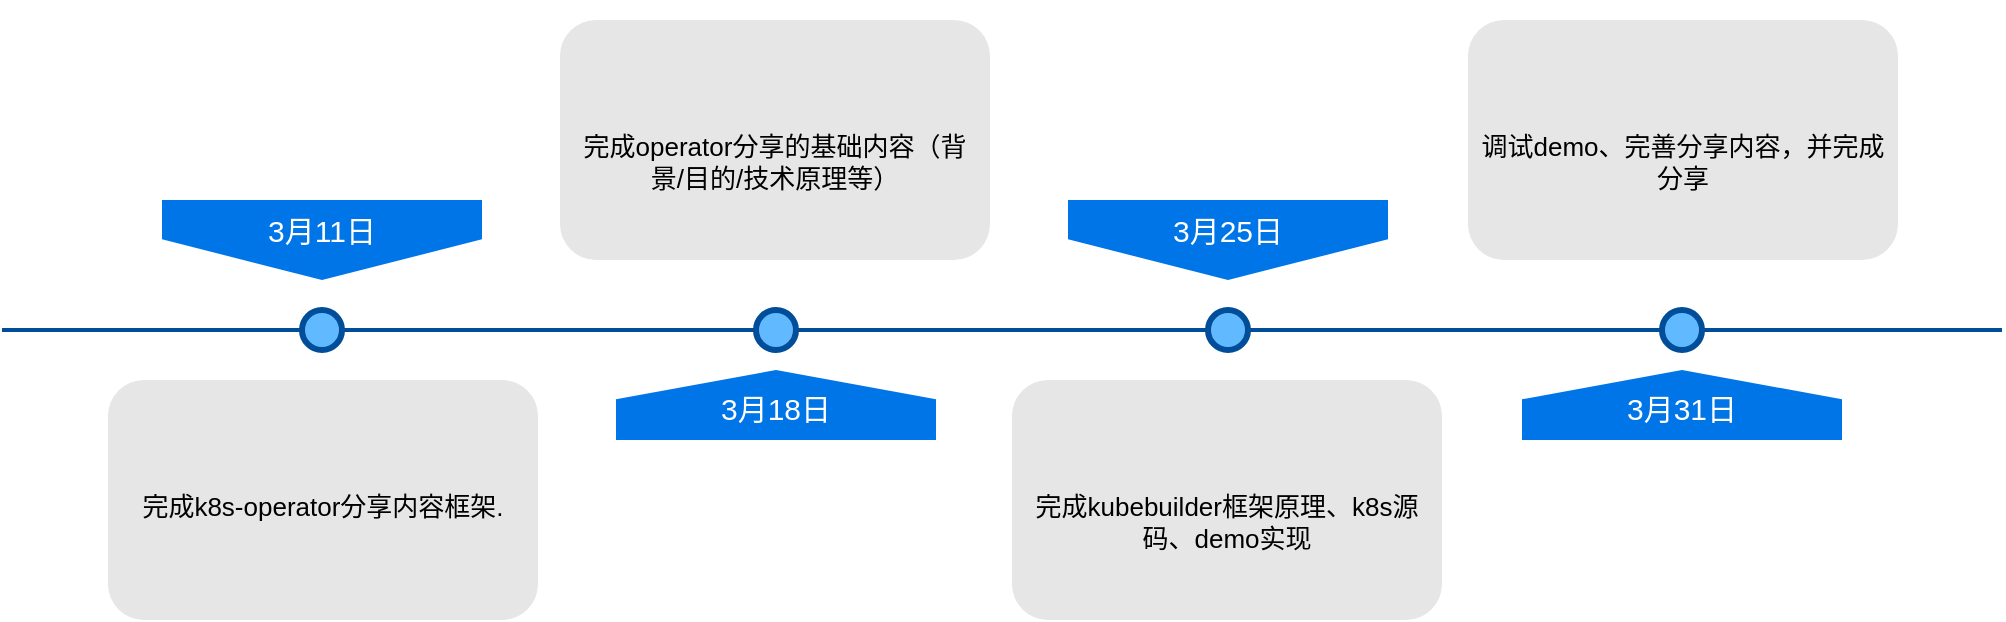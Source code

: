 <mxfile version="16.6.1" type="github">
  <diagram id="EE_QAnR2eOXKkChqaZj-" name="Page-1">
    <mxGraphModel dx="1426" dy="794" grid="1" gridSize="10" guides="1" tooltips="1" connect="1" arrows="1" fold="1" page="1" pageScale="1" pageWidth="827" pageHeight="1169" math="0" shadow="0">
      <root>
        <mxCell id="0" />
        <mxCell id="1" parent="0" />
        <mxCell id="Pubb2oYmNpBjPFeqh5xN-14" value="" style="line;strokeWidth=2;html=1;fillColor=none;fontSize=28;fontColor=#004D99;strokeColor=#004D99;" vertex="1" parent="1">
          <mxGeometry x="100" y="450" width="1000" height="10" as="geometry" />
        </mxCell>
        <mxCell id="Pubb2oYmNpBjPFeqh5xN-15" value="3月11日" style="shape=offPageConnector;whiteSpace=wrap;html=1;fillColor=#0075E8;fontSize=15;fontColor=#FFFFFF;size=0.509;verticalAlign=top;strokeColor=none;" vertex="1" parent="1">
          <mxGeometry x="180" y="390" width="160" height="40" as="geometry" />
        </mxCell>
        <mxCell id="Pubb2oYmNpBjPFeqh5xN-16" value="&lt;span&gt;3月25日&lt;/span&gt;" style="shape=offPageConnector;whiteSpace=wrap;html=1;fillColor=#0075E8;fontSize=15;fontColor=#FFFFFF;size=0.509;verticalAlign=top;strokeColor=none;" vertex="1" parent="1">
          <mxGeometry x="633" y="390" width="160" height="40" as="geometry" />
        </mxCell>
        <mxCell id="Pubb2oYmNpBjPFeqh5xN-17" value="&lt;span&gt;3月18日&lt;/span&gt;" style="shape=offPageConnector;whiteSpace=wrap;html=1;fillColor=#0075E8;fontSize=15;fontColor=#FFFFFF;size=0.418;flipV=1;verticalAlign=bottom;strokeColor=none;spacingBottom=4;" vertex="1" parent="1">
          <mxGeometry x="407" y="475" width="160" height="35" as="geometry" />
        </mxCell>
        <mxCell id="Pubb2oYmNpBjPFeqh5xN-18" value="3月31日" style="shape=offPageConnector;whiteSpace=wrap;html=1;fillColor=#0075E8;fontSize=15;fontColor=#FFFFFF;size=0.418;flipV=1;verticalAlign=bottom;strokeColor=none;spacingBottom=4;" vertex="1" parent="1">
          <mxGeometry x="860" y="475" width="160" height="35" as="geometry" />
        </mxCell>
        <mxCell id="Pubb2oYmNpBjPFeqh5xN-19" value="" style="ellipse;whiteSpace=wrap;html=1;fillColor=#61BAFF;fontSize=28;fontColor=#004D99;strokeWidth=3;strokeColor=#004D99;" vertex="1" parent="1">
          <mxGeometry x="250" y="445" width="20" height="20" as="geometry" />
        </mxCell>
        <mxCell id="Pubb2oYmNpBjPFeqh5xN-20" value="" style="ellipse;whiteSpace=wrap;html=1;fillColor=#61BAFF;fontSize=28;fontColor=#004D99;strokeWidth=3;strokeColor=#004D99;" vertex="1" parent="1">
          <mxGeometry x="477" y="445" width="20" height="20" as="geometry" />
        </mxCell>
        <mxCell id="Pubb2oYmNpBjPFeqh5xN-21" value="" style="ellipse;whiteSpace=wrap;html=1;fillColor=#61BAFF;fontSize=28;fontColor=#004D99;strokeWidth=3;strokeColor=#004D99;" vertex="1" parent="1">
          <mxGeometry x="703" y="445" width="20" height="20" as="geometry" />
        </mxCell>
        <mxCell id="Pubb2oYmNpBjPFeqh5xN-22" value="" style="ellipse;whiteSpace=wrap;html=1;fillColor=#61BAFF;fontSize=28;fontColor=#004D99;strokeWidth=3;strokeColor=#004D99;" vertex="1" parent="1">
          <mxGeometry x="930" y="445" width="20" height="20" as="geometry" />
        </mxCell>
        <mxCell id="Pubb2oYmNpBjPFeqh5xN-23" value="&lt;h1&gt;&lt;br&gt;&lt;/h1&gt;&lt;p&gt;完成k8s-operator分享内容框架.&lt;/p&gt;" style="text;html=1;spacing=5;spacingTop=-20;whiteSpace=wrap;overflow=hidden;strokeColor=none;strokeWidth=3;fillColor=#E6E6E6;fontSize=13;fontColor=#000000;align=center;rounded=1;" vertex="1" parent="1">
          <mxGeometry x="153" y="480" width="215" height="120" as="geometry" />
        </mxCell>
        <mxCell id="Pubb2oYmNpBjPFeqh5xN-24" value="&lt;h1&gt;&lt;br&gt;&lt;/h1&gt;&lt;p&gt;完成operator分享的基础内容（背景/目的/技术原理等）&lt;/p&gt;" style="text;html=1;spacing=5;spacingTop=-20;whiteSpace=wrap;overflow=hidden;strokeColor=none;strokeWidth=3;fillColor=#E6E6E6;fontSize=13;fontColor=#000000;align=center;rounded=1;" vertex="1" parent="1">
          <mxGeometry x="379" y="300" width="215" height="120" as="geometry" />
        </mxCell>
        <mxCell id="Pubb2oYmNpBjPFeqh5xN-25" value="&lt;h1&gt;&lt;br&gt;&lt;/h1&gt;&lt;p&gt;完成kubebuilder框架原理、k8s源码、demo实现&lt;/p&gt;" style="text;html=1;spacing=5;spacingTop=-20;whiteSpace=wrap;overflow=hidden;strokeColor=none;strokeWidth=3;fillColor=#E6E6E6;fontSize=13;fontColor=#000000;align=center;rounded=1;" vertex="1" parent="1">
          <mxGeometry x="605" y="480" width="215" height="120" as="geometry" />
        </mxCell>
        <mxCell id="Pubb2oYmNpBjPFeqh5xN-26" value="&lt;h1&gt;&lt;br&gt;&lt;/h1&gt;&lt;p&gt;调试demo、完善分享内容，并完成分享&lt;/p&gt;" style="text;html=1;spacing=5;spacingTop=-20;whiteSpace=wrap;overflow=hidden;strokeColor=none;strokeWidth=3;fillColor=#E6E6E6;fontSize=13;fontColor=#000000;align=center;rounded=1;" vertex="1" parent="1">
          <mxGeometry x="833" y="300" width="215" height="120" as="geometry" />
        </mxCell>
      </root>
    </mxGraphModel>
  </diagram>
</mxfile>
